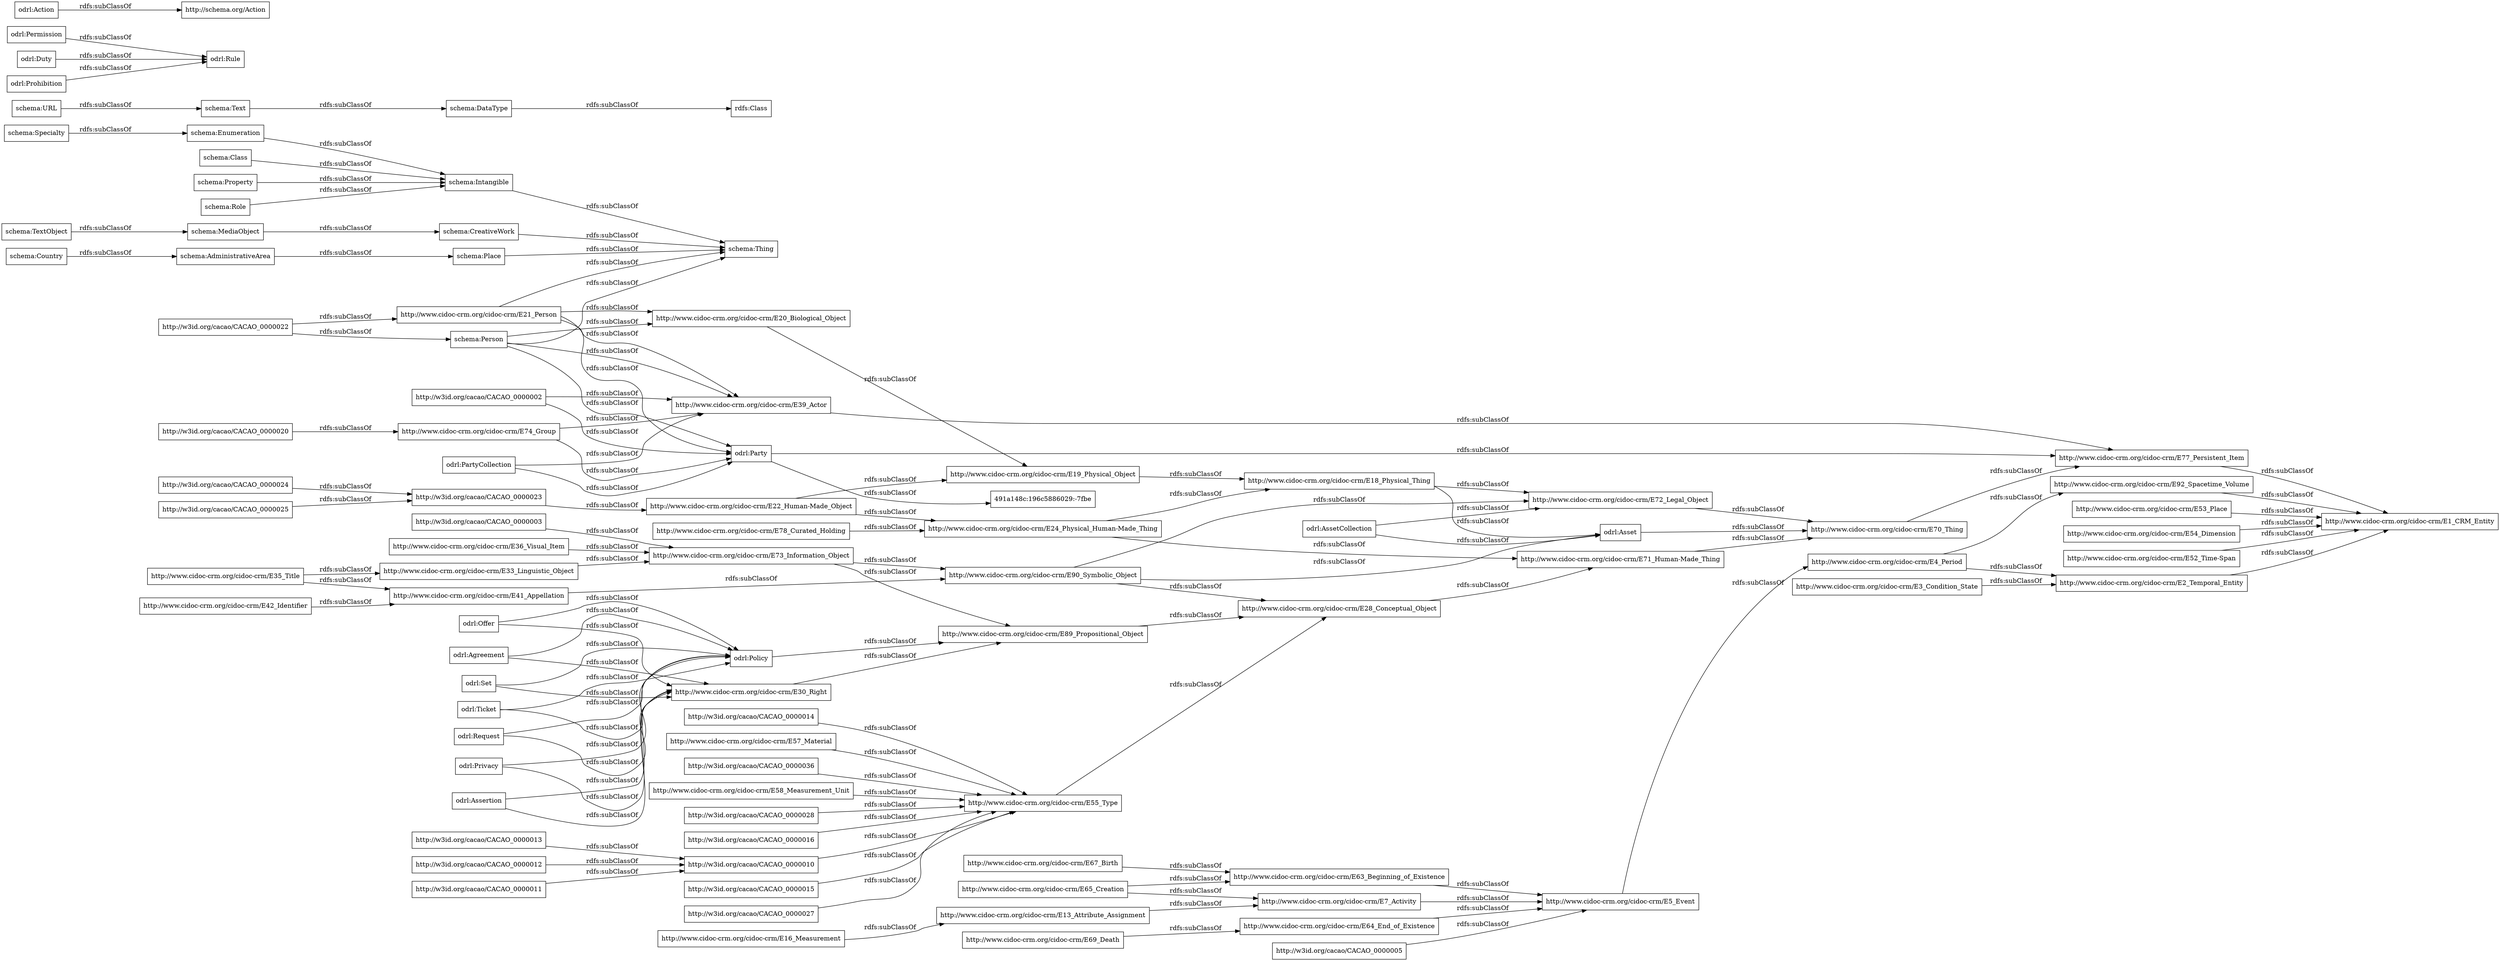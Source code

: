 digraph ar2dtool_diagram { 
rankdir=LR;
size="1000"
node [shape = rectangle, color="black"]; "schema:Property" "http://w3id.org/cacao/CACAO_0000002" "http://www.cidoc-crm.org/cidoc-crm/E30_Right" "odrl:AssetCollection" "schema:URL" "http://www.cidoc-crm.org/cidoc-crm/E24_Physical_Human-Made_Thing" "schema:Text" "http://www.cidoc-crm.org/cidoc-crm/E71_Human-Made_Thing" "http://www.cidoc-crm.org/cidoc-crm/E69_Death" "http://www.cidoc-crm.org/cidoc-crm/E65_Creation" "odrl:Privacy" "http://www.cidoc-crm.org/cidoc-crm/E67_Birth" "odrl:PartyCollection" "http://w3id.org/cacao/CACAO_0000022" "odrl:Party" "schema:MediaObject" "schema:Place" "odrl:Permission" "491a148c:196c5886029:-7fbe" "http://www.cidoc-crm.org/cidoc-crm/E4_Period" "http://www.cidoc-crm.org/cidoc-crm/E77_Persistent_Item" "http://w3id.org/cacao/CACAO_0000016" "http://www.cidoc-crm.org/cidoc-crm/E22_Human-Made_Object" "schema:TextObject" "odrl:Agreement" "odrl:Rule" "http://www.cidoc-crm.org/cidoc-crm/E63_Beginning_of_Existence" "schema:DataType" "http://www.cidoc-crm.org/cidoc-crm/E92_Spacetime_Volume" "http://w3id.org/cacao/CACAO_0000020" "http://www.cidoc-crm.org/cidoc-crm/E74_Group" "http://w3id.org/cacao/CACAO_0000003" "http://w3id.org/cacao/CACAO_0000010" "rdfs:Class" "http://www.cidoc-crm.org/cidoc-crm/E73_Information_Object" "http://w3id.org/cacao/CACAO_0000015" "http://schema.org/Action" "odrl:Policy" "http://www.cidoc-crm.org/cidoc-crm/E7_Activity" "http://www.cidoc-crm.org/cidoc-crm/E90_Symbolic_Object" "http://www.cidoc-crm.org/cidoc-crm/E36_Visual_Item" "http://www.cidoc-crm.org/cidoc-crm/E70_Thing" "http://w3id.org/cacao/CACAO_0000027" "http://www.cidoc-crm.org/cidoc-crm/E28_Conceptual_Object" "http://www.cidoc-crm.org/cidoc-crm/E53_Place" "schema:Role" "http://www.cidoc-crm.org/cidoc-crm/E3_Condition_State" "http://w3id.org/cacao/CACAO_0000013" "schema:Enumeration" "http://www.cidoc-crm.org/cidoc-crm/E21_Person" "odrl:Asset" "http://www.cidoc-crm.org/cidoc-crm/E54_Dimension" "schema:Intangible" "odrl:Set" "schema:Country" "http://www.cidoc-crm.org/cidoc-crm/E89_Propositional_Object" "http://www.cidoc-crm.org/cidoc-crm/E72_Legal_Object" "schema:Person" "http://www.cidoc-crm.org/cidoc-crm/E64_End_of_Existence" "http://www.cidoc-crm.org/cidoc-crm/E52_Time-Span" "http://w3id.org/cacao/CACAO_0000024" "http://w3id.org/cacao/CACAO_0000014" "http://www.cidoc-crm.org/cidoc-crm/E57_Material" "schema:AdministrativeArea" "http://www.cidoc-crm.org/cidoc-crm/E35_Title" "odrl:Ticket" "odrl:Action" "schema:Class" "odrl:Offer" "http://www.cidoc-crm.org/cidoc-crm/E13_Attribute_Assignment" "http://www.cidoc-crm.org/cidoc-crm/E33_Linguistic_Object" "schema:CreativeWork" "http://w3id.org/cacao/CACAO_0000036" "schema:Specialty" "http://www.cidoc-crm.org/cidoc-crm/E58_Measurement_Unit" "http://w3id.org/cacao/CACAO_0000005" "http://w3id.org/cacao/CACAO_0000012" "odrl:Request" "http://www.cidoc-crm.org/cidoc-crm/E16_Measurement" "http://w3id.org/cacao/CACAO_0000025" "http://www.cidoc-crm.org/cidoc-crm/E41_Appellation" "http://www.cidoc-crm.org/cidoc-crm/E18_Physical_Thing" "http://www.cidoc-crm.org/cidoc-crm/E55_Type" "odrl:Assertion" "http://www.cidoc-crm.org/cidoc-crm/E20_Biological_Object" "http://www.cidoc-crm.org/cidoc-crm/E2_Temporal_Entity" "http://www.cidoc-crm.org/cidoc-crm/E5_Event" "schema:Thing" "http://www.cidoc-crm.org/cidoc-crm/E1_CRM_Entity" "http://w3id.org/cacao/CACAO_0000011" "http://www.cidoc-crm.org/cidoc-crm/E39_Actor" "http://www.cidoc-crm.org/cidoc-crm/E42_Identifier" "odrl:Duty" "http://w3id.org/cacao/CACAO_0000023" "odrl:Prohibition" "http://www.cidoc-crm.org/cidoc-crm/E78_Curated_Holding" "http://w3id.org/cacao/CACAO_0000028" "http://www.cidoc-crm.org/cidoc-crm/E19_Physical_Object" ; /*classes style*/
	"odrl:Offer" -> "odrl:Policy" [ label = "rdfs:subClassOf" ];
	"odrl:Offer" -> "http://www.cidoc-crm.org/cidoc-crm/E30_Right" [ label = "rdfs:subClassOf" ];
	"schema:Text" -> "schema:DataType" [ label = "rdfs:subClassOf" ];
	"schema:Place" -> "schema:Thing" [ label = "rdfs:subClassOf" ];
	"http://www.cidoc-crm.org/cidoc-crm/E18_Physical_Thing" -> "odrl:Asset" [ label = "rdfs:subClassOf" ];
	"http://www.cidoc-crm.org/cidoc-crm/E18_Physical_Thing" -> "http://www.cidoc-crm.org/cidoc-crm/E72_Legal_Object" [ label = "rdfs:subClassOf" ];
	"odrl:Set" -> "odrl:Policy" [ label = "rdfs:subClassOf" ];
	"odrl:Set" -> "http://www.cidoc-crm.org/cidoc-crm/E30_Right" [ label = "rdfs:subClassOf" ];
	"http://w3id.org/cacao/CACAO_0000003" -> "http://www.cidoc-crm.org/cidoc-crm/E73_Information_Object" [ label = "rdfs:subClassOf" ];
	"http://www.cidoc-crm.org/cidoc-crm/E73_Information_Object" -> "http://www.cidoc-crm.org/cidoc-crm/E89_Propositional_Object" [ label = "rdfs:subClassOf" ];
	"http://www.cidoc-crm.org/cidoc-crm/E73_Information_Object" -> "http://www.cidoc-crm.org/cidoc-crm/E90_Symbolic_Object" [ label = "rdfs:subClassOf" ];
	"schema:Person" -> "schema:Thing" [ label = "rdfs:subClassOf" ];
	"schema:Person" -> "odrl:Party" [ label = "rdfs:subClassOf" ];
	"schema:Person" -> "http://www.cidoc-crm.org/cidoc-crm/E39_Actor" [ label = "rdfs:subClassOf" ];
	"schema:Person" -> "http://www.cidoc-crm.org/cidoc-crm/E20_Biological_Object" [ label = "rdfs:subClassOf" ];
	"http://w3id.org/cacao/CACAO_0000016" -> "http://www.cidoc-crm.org/cidoc-crm/E55_Type" [ label = "rdfs:subClassOf" ];
	"odrl:Ticket" -> "http://www.cidoc-crm.org/cidoc-crm/E30_Right" [ label = "rdfs:subClassOf" ];
	"odrl:Ticket" -> "odrl:Policy" [ label = "rdfs:subClassOf" ];
	"http://www.cidoc-crm.org/cidoc-crm/E53_Place" -> "http://www.cidoc-crm.org/cidoc-crm/E1_CRM_Entity" [ label = "rdfs:subClassOf" ];
	"http://www.cidoc-crm.org/cidoc-crm/E28_Conceptual_Object" -> "http://www.cidoc-crm.org/cidoc-crm/E71_Human-Made_Thing" [ label = "rdfs:subClassOf" ];
	"odrl:Policy" -> "http://www.cidoc-crm.org/cidoc-crm/E89_Propositional_Object" [ label = "rdfs:subClassOf" ];
	"http://w3id.org/cacao/CACAO_0000010" -> "http://www.cidoc-crm.org/cidoc-crm/E55_Type" [ label = "rdfs:subClassOf" ];
	"http://www.cidoc-crm.org/cidoc-crm/E39_Actor" -> "http://www.cidoc-crm.org/cidoc-crm/E77_Persistent_Item" [ label = "rdfs:subClassOf" ];
	"http://w3id.org/cacao/CACAO_0000023" -> "http://www.cidoc-crm.org/cidoc-crm/E22_Human-Made_Object" [ label = "rdfs:subClassOf" ];
	"schema:Property" -> "schema:Intangible" [ label = "rdfs:subClassOf" ];
	"http://w3id.org/cacao/CACAO_0000036" -> "http://www.cidoc-crm.org/cidoc-crm/E55_Type" [ label = "rdfs:subClassOf" ];
	"schema:CreativeWork" -> "schema:Thing" [ label = "rdfs:subClassOf" ];
	"schema:Specialty" -> "schema:Enumeration" [ label = "rdfs:subClassOf" ];
	"schema:DataType" -> "rdfs:Class" [ label = "rdfs:subClassOf" ];
	"http://www.cidoc-crm.org/cidoc-crm/E22_Human-Made_Object" -> "http://www.cidoc-crm.org/cidoc-crm/E24_Physical_Human-Made_Thing" [ label = "rdfs:subClassOf" ];
	"http://www.cidoc-crm.org/cidoc-crm/E22_Human-Made_Object" -> "http://www.cidoc-crm.org/cidoc-crm/E19_Physical_Object" [ label = "rdfs:subClassOf" ];
	"http://w3id.org/cacao/CACAO_0000002" -> "odrl:Party" [ label = "rdfs:subClassOf" ];
	"http://w3id.org/cacao/CACAO_0000002" -> "http://www.cidoc-crm.org/cidoc-crm/E39_Actor" [ label = "rdfs:subClassOf" ];
	"http://www.cidoc-crm.org/cidoc-crm/E72_Legal_Object" -> "http://www.cidoc-crm.org/cidoc-crm/E70_Thing" [ label = "rdfs:subClassOf" ];
	"http://w3id.org/cacao/CACAO_0000015" -> "http://www.cidoc-crm.org/cidoc-crm/E55_Type" [ label = "rdfs:subClassOf" ];
	"http://w3id.org/cacao/CACAO_0000028" -> "http://www.cidoc-crm.org/cidoc-crm/E55_Type" [ label = "rdfs:subClassOf" ];
	"http://www.cidoc-crm.org/cidoc-crm/E36_Visual_Item" -> "http://www.cidoc-crm.org/cidoc-crm/E73_Information_Object" [ label = "rdfs:subClassOf" ];
	"schema:TextObject" -> "schema:MediaObject" [ label = "rdfs:subClassOf" ];
	"http://www.cidoc-crm.org/cidoc-crm/E5_Event" -> "http://www.cidoc-crm.org/cidoc-crm/E4_Period" [ label = "rdfs:subClassOf" ];
	"http://www.cidoc-crm.org/cidoc-crm/E90_Symbolic_Object" -> "http://www.cidoc-crm.org/cidoc-crm/E28_Conceptual_Object" [ label = "rdfs:subClassOf" ];
	"http://www.cidoc-crm.org/cidoc-crm/E90_Symbolic_Object" -> "odrl:Asset" [ label = "rdfs:subClassOf" ];
	"http://www.cidoc-crm.org/cidoc-crm/E90_Symbolic_Object" -> "http://www.cidoc-crm.org/cidoc-crm/E72_Legal_Object" [ label = "rdfs:subClassOf" ];
	"schema:Class" -> "schema:Intangible" [ label = "rdfs:subClassOf" ];
	"http://w3id.org/cacao/CACAO_0000022" -> "schema:Person" [ label = "rdfs:subClassOf" ];
	"http://w3id.org/cacao/CACAO_0000022" -> "http://www.cidoc-crm.org/cidoc-crm/E21_Person" [ label = "rdfs:subClassOf" ];
	"odrl:AssetCollection" -> "odrl:Asset" [ label = "rdfs:subClassOf" ];
	"odrl:AssetCollection" -> "http://www.cidoc-crm.org/cidoc-crm/E72_Legal_Object" [ label = "rdfs:subClassOf" ];
	"http://www.cidoc-crm.org/cidoc-crm/E67_Birth" -> "http://www.cidoc-crm.org/cidoc-crm/E63_Beginning_of_Existence" [ label = "rdfs:subClassOf" ];
	"http://www.cidoc-crm.org/cidoc-crm/E78_Curated_Holding" -> "http://www.cidoc-crm.org/cidoc-crm/E24_Physical_Human-Made_Thing" [ label = "rdfs:subClassOf" ];
	"http://www.cidoc-crm.org/cidoc-crm/E13_Attribute_Assignment" -> "http://www.cidoc-crm.org/cidoc-crm/E7_Activity" [ label = "rdfs:subClassOf" ];
	"http://www.cidoc-crm.org/cidoc-crm/E57_Material" -> "http://www.cidoc-crm.org/cidoc-crm/E55_Type" [ label = "rdfs:subClassOf" ];
	"odrl:Privacy" -> "http://www.cidoc-crm.org/cidoc-crm/E30_Right" [ label = "rdfs:subClassOf" ];
	"odrl:Privacy" -> "odrl:Policy" [ label = "rdfs:subClassOf" ];
	"odrl:Agreement" -> "odrl:Policy" [ label = "rdfs:subClassOf" ];
	"odrl:Agreement" -> "http://www.cidoc-crm.org/cidoc-crm/E30_Right" [ label = "rdfs:subClassOf" ];
	"http://www.cidoc-crm.org/cidoc-crm/E64_End_of_Existence" -> "http://www.cidoc-crm.org/cidoc-crm/E5_Event" [ label = "rdfs:subClassOf" ];
	"http://www.cidoc-crm.org/cidoc-crm/E70_Thing" -> "http://www.cidoc-crm.org/cidoc-crm/E77_Persistent_Item" [ label = "rdfs:subClassOf" ];
	"http://www.cidoc-crm.org/cidoc-crm/E54_Dimension" -> "http://www.cidoc-crm.org/cidoc-crm/E1_CRM_Entity" [ label = "rdfs:subClassOf" ];
	"http://www.cidoc-crm.org/cidoc-crm/E92_Spacetime_Volume" -> "http://www.cidoc-crm.org/cidoc-crm/E1_CRM_Entity" [ label = "rdfs:subClassOf" ];
	"http://w3id.org/cacao/CACAO_0000014" -> "http://www.cidoc-crm.org/cidoc-crm/E55_Type" [ label = "rdfs:subClassOf" ];
	"http://w3id.org/cacao/CACAO_0000027" -> "http://www.cidoc-crm.org/cidoc-crm/E55_Type" [ label = "rdfs:subClassOf" ];
	"http://www.cidoc-crm.org/cidoc-crm/E52_Time-Span" -> "http://www.cidoc-crm.org/cidoc-crm/E1_CRM_Entity" [ label = "rdfs:subClassOf" ];
	"http://www.cidoc-crm.org/cidoc-crm/E7_Activity" -> "http://www.cidoc-crm.org/cidoc-crm/E5_Event" [ label = "rdfs:subClassOf" ];
	"http://www.cidoc-crm.org/cidoc-crm/E55_Type" -> "http://www.cidoc-crm.org/cidoc-crm/E28_Conceptual_Object" [ label = "rdfs:subClassOf" ];
	"odrl:Duty" -> "odrl:Rule" [ label = "rdfs:subClassOf" ];
	"http://www.cidoc-crm.org/cidoc-crm/E3_Condition_State" -> "http://www.cidoc-crm.org/cidoc-crm/E2_Temporal_Entity" [ label = "rdfs:subClassOf" ];
	"http://www.cidoc-crm.org/cidoc-crm/E63_Beginning_of_Existence" -> "http://www.cidoc-crm.org/cidoc-crm/E5_Event" [ label = "rdfs:subClassOf" ];
	"http://www.cidoc-crm.org/cidoc-crm/E77_Persistent_Item" -> "http://www.cidoc-crm.org/cidoc-crm/E1_CRM_Entity" [ label = "rdfs:subClassOf" ];
	"http://www.cidoc-crm.org/cidoc-crm/E58_Measurement_Unit" -> "http://www.cidoc-crm.org/cidoc-crm/E55_Type" [ label = "rdfs:subClassOf" ];
	"http://www.cidoc-crm.org/cidoc-crm/E41_Appellation" -> "http://www.cidoc-crm.org/cidoc-crm/E90_Symbolic_Object" [ label = "rdfs:subClassOf" ];
	"odrl:Assertion" -> "odrl:Policy" [ label = "rdfs:subClassOf" ];
	"odrl:Assertion" -> "http://www.cidoc-crm.org/cidoc-crm/E30_Right" [ label = "rdfs:subClassOf" ];
	"http://w3id.org/cacao/CACAO_0000013" -> "http://w3id.org/cacao/CACAO_0000010" [ label = "rdfs:subClassOf" ];
	"odrl:Request" -> "http://www.cidoc-crm.org/cidoc-crm/E30_Right" [ label = "rdfs:subClassOf" ];
	"odrl:Request" -> "odrl:Policy" [ label = "rdfs:subClassOf" ];
	"odrl:PartyCollection" -> "odrl:Party" [ label = "rdfs:subClassOf" ];
	"odrl:PartyCollection" -> "http://www.cidoc-crm.org/cidoc-crm/E39_Actor" [ label = "rdfs:subClassOf" ];
	"http://www.cidoc-crm.org/cidoc-crm/E20_Biological_Object" -> "http://www.cidoc-crm.org/cidoc-crm/E19_Physical_Object" [ label = "rdfs:subClassOf" ];
	"http://www.cidoc-crm.org/cidoc-crm/E74_Group" -> "http://www.cidoc-crm.org/cidoc-crm/E39_Actor" [ label = "rdfs:subClassOf" ];
	"http://www.cidoc-crm.org/cidoc-crm/E74_Group" -> "odrl:Party" [ label = "rdfs:subClassOf" ];
	"http://w3id.org/cacao/CACAO_0000020" -> "http://www.cidoc-crm.org/cidoc-crm/E74_Group" [ label = "rdfs:subClassOf" ];
	"http://www.cidoc-crm.org/cidoc-crm/E21_Person" -> "http://www.cidoc-crm.org/cidoc-crm/E39_Actor" [ label = "rdfs:subClassOf" ];
	"http://www.cidoc-crm.org/cidoc-crm/E21_Person" -> "schema:Thing" [ label = "rdfs:subClassOf" ];
	"http://www.cidoc-crm.org/cidoc-crm/E21_Person" -> "http://www.cidoc-crm.org/cidoc-crm/E20_Biological_Object" [ label = "rdfs:subClassOf" ];
	"http://www.cidoc-crm.org/cidoc-crm/E21_Person" -> "odrl:Party" [ label = "rdfs:subClassOf" ];
	"http://w3id.org/cacao/CACAO_0000005" -> "http://www.cidoc-crm.org/cidoc-crm/E5_Event" [ label = "rdfs:subClassOf" ];
	"odrl:Action" -> "http://schema.org/Action" [ label = "rdfs:subClassOf" ];
	"http://www.cidoc-crm.org/cidoc-crm/E4_Period" -> "http://www.cidoc-crm.org/cidoc-crm/E2_Temporal_Entity" [ label = "rdfs:subClassOf" ];
	"http://www.cidoc-crm.org/cidoc-crm/E4_Period" -> "http://www.cidoc-crm.org/cidoc-crm/E92_Spacetime_Volume" [ label = "rdfs:subClassOf" ];
	"odrl:Prohibition" -> "odrl:Rule" [ label = "rdfs:subClassOf" ];
	"http://www.cidoc-crm.org/cidoc-crm/E30_Right" -> "http://www.cidoc-crm.org/cidoc-crm/E89_Propositional_Object" [ label = "rdfs:subClassOf" ];
	"schema:Intangible" -> "schema:Thing" [ label = "rdfs:subClassOf" ];
	"schema:URL" -> "schema:Text" [ label = "rdfs:subClassOf" ];
	"http://w3id.org/cacao/CACAO_0000012" -> "http://w3id.org/cacao/CACAO_0000010" [ label = "rdfs:subClassOf" ];
	"http://www.cidoc-crm.org/cidoc-crm/E19_Physical_Object" -> "http://www.cidoc-crm.org/cidoc-crm/E18_Physical_Thing" [ label = "rdfs:subClassOf" ];
	"http://www.cidoc-crm.org/cidoc-crm/E42_Identifier" -> "http://www.cidoc-crm.org/cidoc-crm/E41_Appellation" [ label = "rdfs:subClassOf" ];
	"http://w3id.org/cacao/CACAO_0000025" -> "http://w3id.org/cacao/CACAO_0000023" [ label = "rdfs:subClassOf" ];
	"schema:MediaObject" -> "schema:CreativeWork" [ label = "rdfs:subClassOf" ];
	"http://www.cidoc-crm.org/cidoc-crm/E2_Temporal_Entity" -> "http://www.cidoc-crm.org/cidoc-crm/E1_CRM_Entity" [ label = "rdfs:subClassOf" ];
	"http://www.cidoc-crm.org/cidoc-crm/E71_Human-Made_Thing" -> "http://www.cidoc-crm.org/cidoc-crm/E70_Thing" [ label = "rdfs:subClassOf" ];
	"http://www.cidoc-crm.org/cidoc-crm/E24_Physical_Human-Made_Thing" -> "http://www.cidoc-crm.org/cidoc-crm/E18_Physical_Thing" [ label = "rdfs:subClassOf" ];
	"http://www.cidoc-crm.org/cidoc-crm/E24_Physical_Human-Made_Thing" -> "http://www.cidoc-crm.org/cidoc-crm/E71_Human-Made_Thing" [ label = "rdfs:subClassOf" ];
	"schema:Enumeration" -> "schema:Intangible" [ label = "rdfs:subClassOf" ];
	"schema:Country" -> "schema:AdministrativeArea" [ label = "rdfs:subClassOf" ];
	"http://www.cidoc-crm.org/cidoc-crm/E33_Linguistic_Object" -> "http://www.cidoc-crm.org/cidoc-crm/E73_Information_Object" [ label = "rdfs:subClassOf" ];
	"odrl:Asset" -> "http://www.cidoc-crm.org/cidoc-crm/E70_Thing" [ label = "rdfs:subClassOf" ];
	"http://www.cidoc-crm.org/cidoc-crm/E89_Propositional_Object" -> "http://www.cidoc-crm.org/cidoc-crm/E28_Conceptual_Object" [ label = "rdfs:subClassOf" ];
	"odrl:Permission" -> "odrl:Rule" [ label = "rdfs:subClassOf" ];
	"http://www.cidoc-crm.org/cidoc-crm/E65_Creation" -> "http://www.cidoc-crm.org/cidoc-crm/E63_Beginning_of_Existence" [ label = "rdfs:subClassOf" ];
	"http://www.cidoc-crm.org/cidoc-crm/E65_Creation" -> "http://www.cidoc-crm.org/cidoc-crm/E7_Activity" [ label = "rdfs:subClassOf" ];
	"odrl:Party" -> "491a148c:196c5886029:-7fbe" [ label = "rdfs:subClassOf" ];
	"odrl:Party" -> "http://www.cidoc-crm.org/cidoc-crm/E77_Persistent_Item" [ label = "rdfs:subClassOf" ];
	"schema:Role" -> "schema:Intangible" [ label = "rdfs:subClassOf" ];
	"http://www.cidoc-crm.org/cidoc-crm/E16_Measurement" -> "http://www.cidoc-crm.org/cidoc-crm/E13_Attribute_Assignment" [ label = "rdfs:subClassOf" ];
	"http://w3id.org/cacao/CACAO_0000011" -> "http://w3id.org/cacao/CACAO_0000010" [ label = "rdfs:subClassOf" ];
	"http://w3id.org/cacao/CACAO_0000024" -> "http://w3id.org/cacao/CACAO_0000023" [ label = "rdfs:subClassOf" ];
	"http://www.cidoc-crm.org/cidoc-crm/E69_Death" -> "http://www.cidoc-crm.org/cidoc-crm/E64_End_of_Existence" [ label = "rdfs:subClassOf" ];
	"http://www.cidoc-crm.org/cidoc-crm/E35_Title" -> "http://www.cidoc-crm.org/cidoc-crm/E33_Linguistic_Object" [ label = "rdfs:subClassOf" ];
	"http://www.cidoc-crm.org/cidoc-crm/E35_Title" -> "http://www.cidoc-crm.org/cidoc-crm/E41_Appellation" [ label = "rdfs:subClassOf" ];
	"schema:AdministrativeArea" -> "schema:Place" [ label = "rdfs:subClassOf" ];

}
